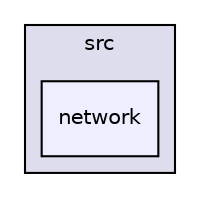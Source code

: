 digraph "/home/travis/build/DICL/VeloxDFS/src/network" {
  compound=true
  node [ fontsize="10", fontname="Helvetica"];
  edge [ labelfontsize="10", labelfontname="Helvetica"];
  subgraph clusterdir_68267d1309a1af8e8297ef4c3efbcdba {
    graph [ bgcolor="#ddddee", pencolor="black", label="src" fontname="Helvetica", fontsize="10", URL="dir_68267d1309a1af8e8297ef4c3efbcdba.html"]
  dir_fc4c7f03e1a69a98c370fae55a743828 [shape=box, label="network", style="filled", fillcolor="#eeeeff", pencolor="black", URL="dir_fc4c7f03e1a69a98c370fae55a743828.html"];
  }
}
